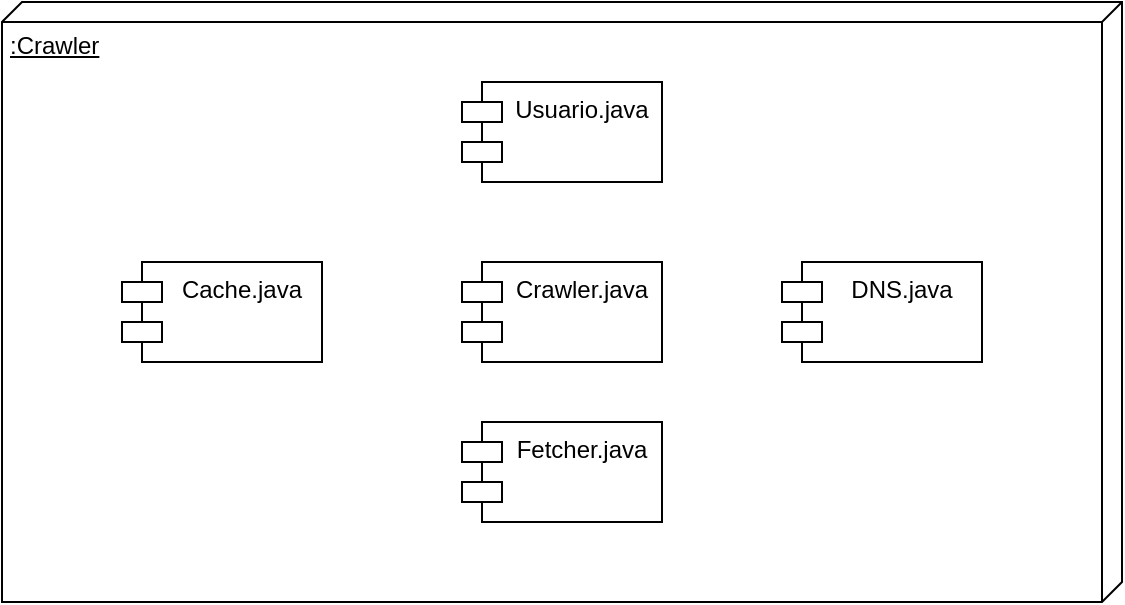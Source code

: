 <mxfile version="24.4.4" type="device">
  <diagram name="ComponentDiagram" id="1RQC1-bbE5c6zDJK-UPw">
    <mxGraphModel dx="2033" dy="804" grid="1" gridSize="10" guides="1" tooltips="1" connect="1" arrows="1" fold="1" page="1" pageScale="1" pageWidth="827" pageHeight="1169" math="0" shadow="0">
      <root>
        <mxCell id="0" />
        <mxCell id="1" parent="0" />
        <mxCell id="jv8HAJ4FNLNYb5fKyaTH-1" value=":Crawler" style="verticalAlign=top;align=left;spacingTop=8;spacingLeft=2;spacingRight=12;shape=cube;size=10;direction=south;fontStyle=4;html=1;whiteSpace=wrap;" parent="1" vertex="1">
          <mxGeometry x="120" y="120" width="560" height="300" as="geometry" />
        </mxCell>
        <mxCell id="jv8HAJ4FNLNYb5fKyaTH-2" value="Crawler.java" style="shape=module;align=left;spacingLeft=20;align=center;verticalAlign=top;whiteSpace=wrap;html=1;" parent="1" vertex="1">
          <mxGeometry x="350" y="250" width="100" height="50" as="geometry" />
        </mxCell>
        <mxCell id="jv8HAJ4FNLNYb5fKyaTH-3" value="DNS.java" style="shape=module;align=left;spacingLeft=20;align=center;verticalAlign=top;whiteSpace=wrap;html=1;" parent="1" vertex="1">
          <mxGeometry x="510" y="250" width="100" height="50" as="geometry" />
        </mxCell>
        <mxCell id="jv8HAJ4FNLNYb5fKyaTH-4" value="Usuario.java" style="shape=module;align=left;spacingLeft=20;align=center;verticalAlign=top;whiteSpace=wrap;html=1;" parent="1" vertex="1">
          <mxGeometry x="350" y="160" width="100" height="50" as="geometry" />
        </mxCell>
        <mxCell id="jv8HAJ4FNLNYb5fKyaTH-5" value="Cache.java" style="shape=module;align=left;spacingLeft=20;align=center;verticalAlign=top;whiteSpace=wrap;html=1;" parent="1" vertex="1">
          <mxGeometry x="180" y="250" width="100" height="50" as="geometry" />
        </mxCell>
        <mxCell id="jv8HAJ4FNLNYb5fKyaTH-6" value="Fetcher.java" style="shape=module;align=left;spacingLeft=20;align=center;verticalAlign=top;whiteSpace=wrap;html=1;" parent="1" vertex="1">
          <mxGeometry x="350" y="330" width="100" height="50" as="geometry" />
        </mxCell>
      </root>
    </mxGraphModel>
  </diagram>
</mxfile>
